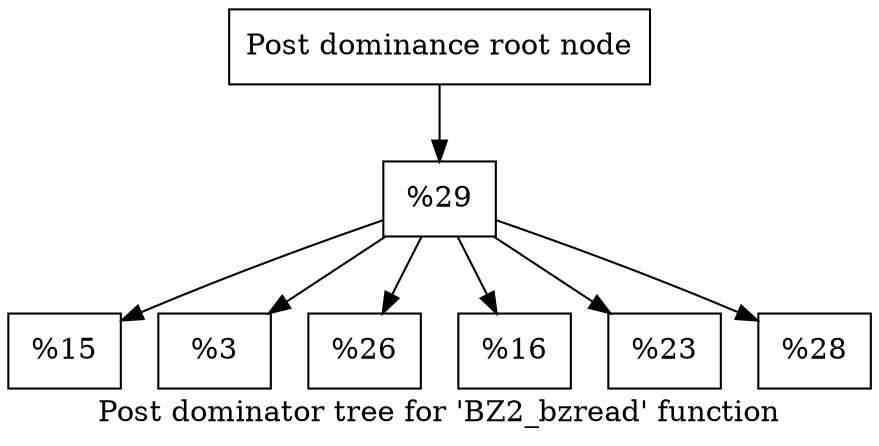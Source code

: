 digraph "Post dominator tree for 'BZ2_bzread' function" {
	label="Post dominator tree for 'BZ2_bzread' function";

	Node0xfb5a00 [shape=record,label="{Post dominance root node}"];
	Node0xfb5a00 -> Node0xfb59c0;
	Node0xfb59c0 [shape=record,label="{%29}"];
	Node0xfb59c0 -> Node0x1357830;
	Node0xfb59c0 -> Node0xfb5b20;
	Node0xfb59c0 -> Node0xfb5980;
	Node0xfb59c0 -> Node0xfb5ac0;
	Node0xfb59c0 -> Node0x12b5d00;
	Node0xfb59c0 -> Node0x129ec60;
	Node0x1357830 [shape=record,label="{%15}"];
	Node0xfb5b20 [shape=record,label="{%3}"];
	Node0xfb5980 [shape=record,label="{%26}"];
	Node0xfb5ac0 [shape=record,label="{%16}"];
	Node0x12b5d00 [shape=record,label="{%23}"];
	Node0x129ec60 [shape=record,label="{%28}"];
}
